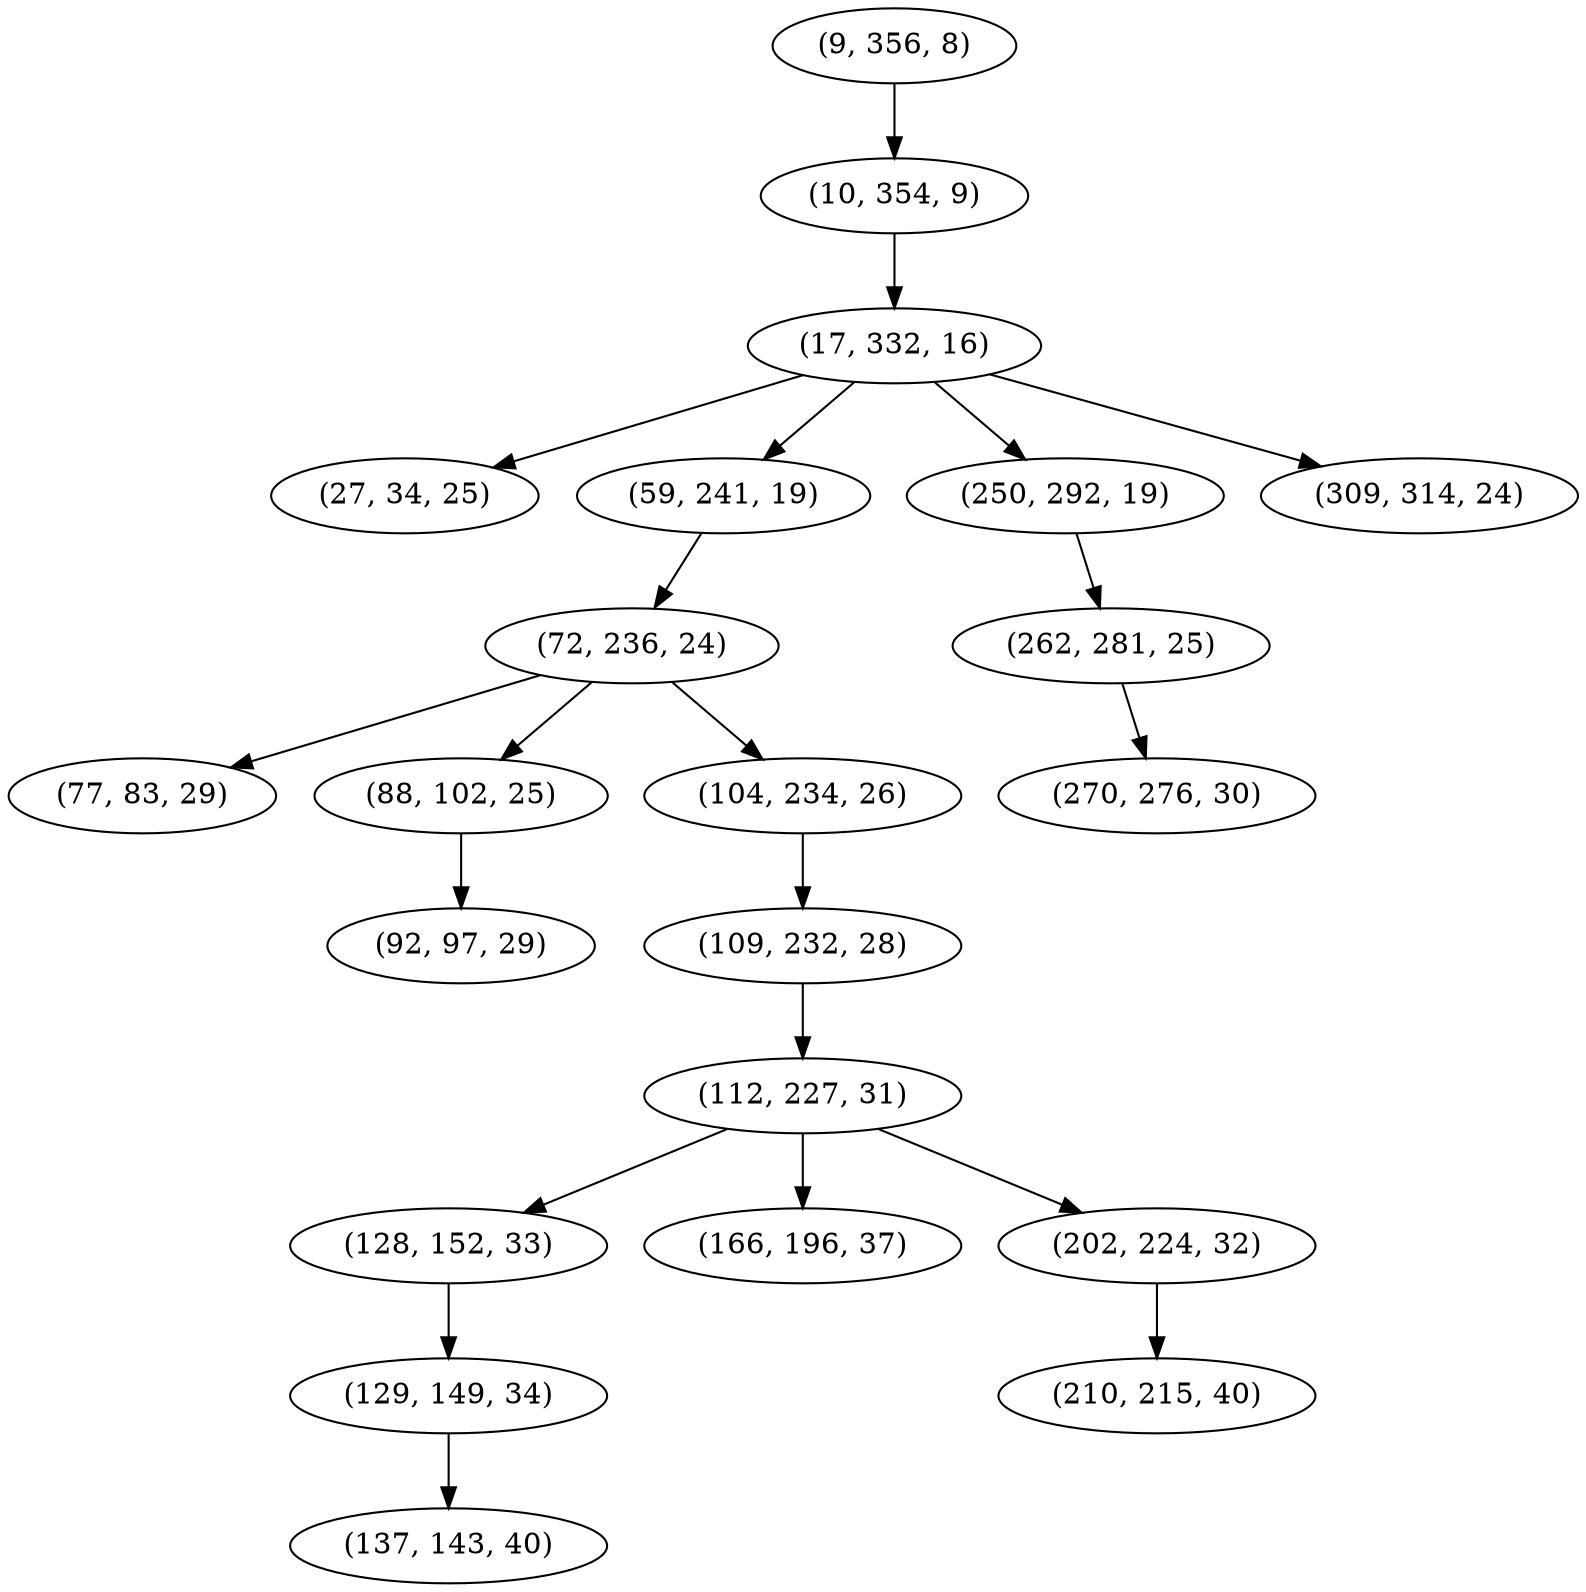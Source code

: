 digraph tree {
    "(9, 356, 8)";
    "(10, 354, 9)";
    "(17, 332, 16)";
    "(27, 34, 25)";
    "(59, 241, 19)";
    "(72, 236, 24)";
    "(77, 83, 29)";
    "(88, 102, 25)";
    "(92, 97, 29)";
    "(104, 234, 26)";
    "(109, 232, 28)";
    "(112, 227, 31)";
    "(128, 152, 33)";
    "(129, 149, 34)";
    "(137, 143, 40)";
    "(166, 196, 37)";
    "(202, 224, 32)";
    "(210, 215, 40)";
    "(250, 292, 19)";
    "(262, 281, 25)";
    "(270, 276, 30)";
    "(309, 314, 24)";
    "(9, 356, 8)" -> "(10, 354, 9)";
    "(10, 354, 9)" -> "(17, 332, 16)";
    "(17, 332, 16)" -> "(27, 34, 25)";
    "(17, 332, 16)" -> "(59, 241, 19)";
    "(17, 332, 16)" -> "(250, 292, 19)";
    "(17, 332, 16)" -> "(309, 314, 24)";
    "(59, 241, 19)" -> "(72, 236, 24)";
    "(72, 236, 24)" -> "(77, 83, 29)";
    "(72, 236, 24)" -> "(88, 102, 25)";
    "(72, 236, 24)" -> "(104, 234, 26)";
    "(88, 102, 25)" -> "(92, 97, 29)";
    "(104, 234, 26)" -> "(109, 232, 28)";
    "(109, 232, 28)" -> "(112, 227, 31)";
    "(112, 227, 31)" -> "(128, 152, 33)";
    "(112, 227, 31)" -> "(166, 196, 37)";
    "(112, 227, 31)" -> "(202, 224, 32)";
    "(128, 152, 33)" -> "(129, 149, 34)";
    "(129, 149, 34)" -> "(137, 143, 40)";
    "(202, 224, 32)" -> "(210, 215, 40)";
    "(250, 292, 19)" -> "(262, 281, 25)";
    "(262, 281, 25)" -> "(270, 276, 30)";
}
